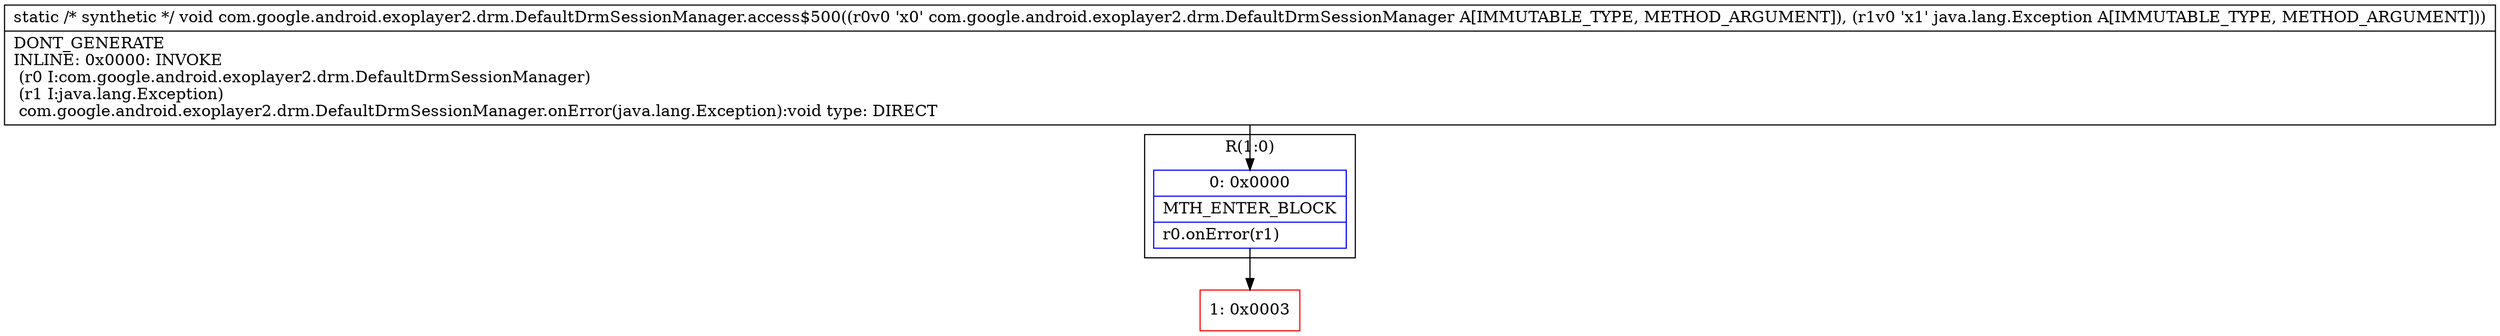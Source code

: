 digraph "CFG forcom.google.android.exoplayer2.drm.DefaultDrmSessionManager.access$500(Lcom\/google\/android\/exoplayer2\/drm\/DefaultDrmSessionManager;Ljava\/lang\/Exception;)V" {
subgraph cluster_Region_1109418342 {
label = "R(1:0)";
node [shape=record,color=blue];
Node_0 [shape=record,label="{0\:\ 0x0000|MTH_ENTER_BLOCK\l|r0.onError(r1)\l}"];
}
Node_1 [shape=record,color=red,label="{1\:\ 0x0003}"];
MethodNode[shape=record,label="{static \/* synthetic *\/ void com.google.android.exoplayer2.drm.DefaultDrmSessionManager.access$500((r0v0 'x0' com.google.android.exoplayer2.drm.DefaultDrmSessionManager A[IMMUTABLE_TYPE, METHOD_ARGUMENT]), (r1v0 'x1' java.lang.Exception A[IMMUTABLE_TYPE, METHOD_ARGUMENT]))  | DONT_GENERATE\lINLINE: 0x0000: INVOKE  \l  (r0 I:com.google.android.exoplayer2.drm.DefaultDrmSessionManager)\l  (r1 I:java.lang.Exception)\l com.google.android.exoplayer2.drm.DefaultDrmSessionManager.onError(java.lang.Exception):void type: DIRECT\l}"];
MethodNode -> Node_0;
Node_0 -> Node_1;
}

